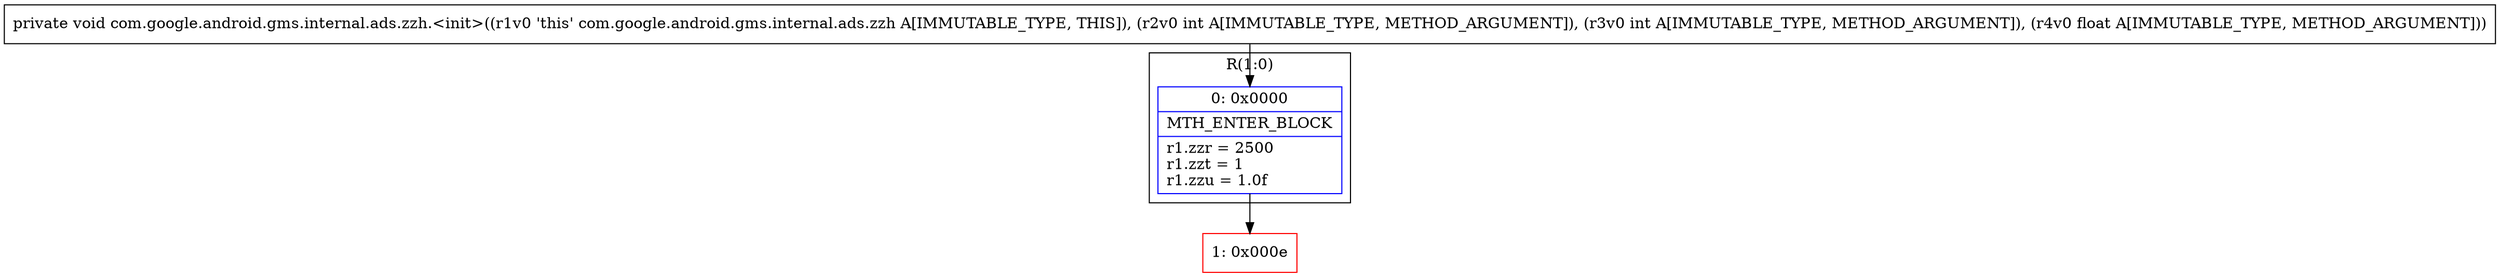 digraph "CFG forcom.google.android.gms.internal.ads.zzh.\<init\>(IIF)V" {
subgraph cluster_Region_365923944 {
label = "R(1:0)";
node [shape=record,color=blue];
Node_0 [shape=record,label="{0\:\ 0x0000|MTH_ENTER_BLOCK\l|r1.zzr = 2500\lr1.zzt = 1\lr1.zzu = 1.0f\l}"];
}
Node_1 [shape=record,color=red,label="{1\:\ 0x000e}"];
MethodNode[shape=record,label="{private void com.google.android.gms.internal.ads.zzh.\<init\>((r1v0 'this' com.google.android.gms.internal.ads.zzh A[IMMUTABLE_TYPE, THIS]), (r2v0 int A[IMMUTABLE_TYPE, METHOD_ARGUMENT]), (r3v0 int A[IMMUTABLE_TYPE, METHOD_ARGUMENT]), (r4v0 float A[IMMUTABLE_TYPE, METHOD_ARGUMENT])) }"];
MethodNode -> Node_0;
Node_0 -> Node_1;
}

